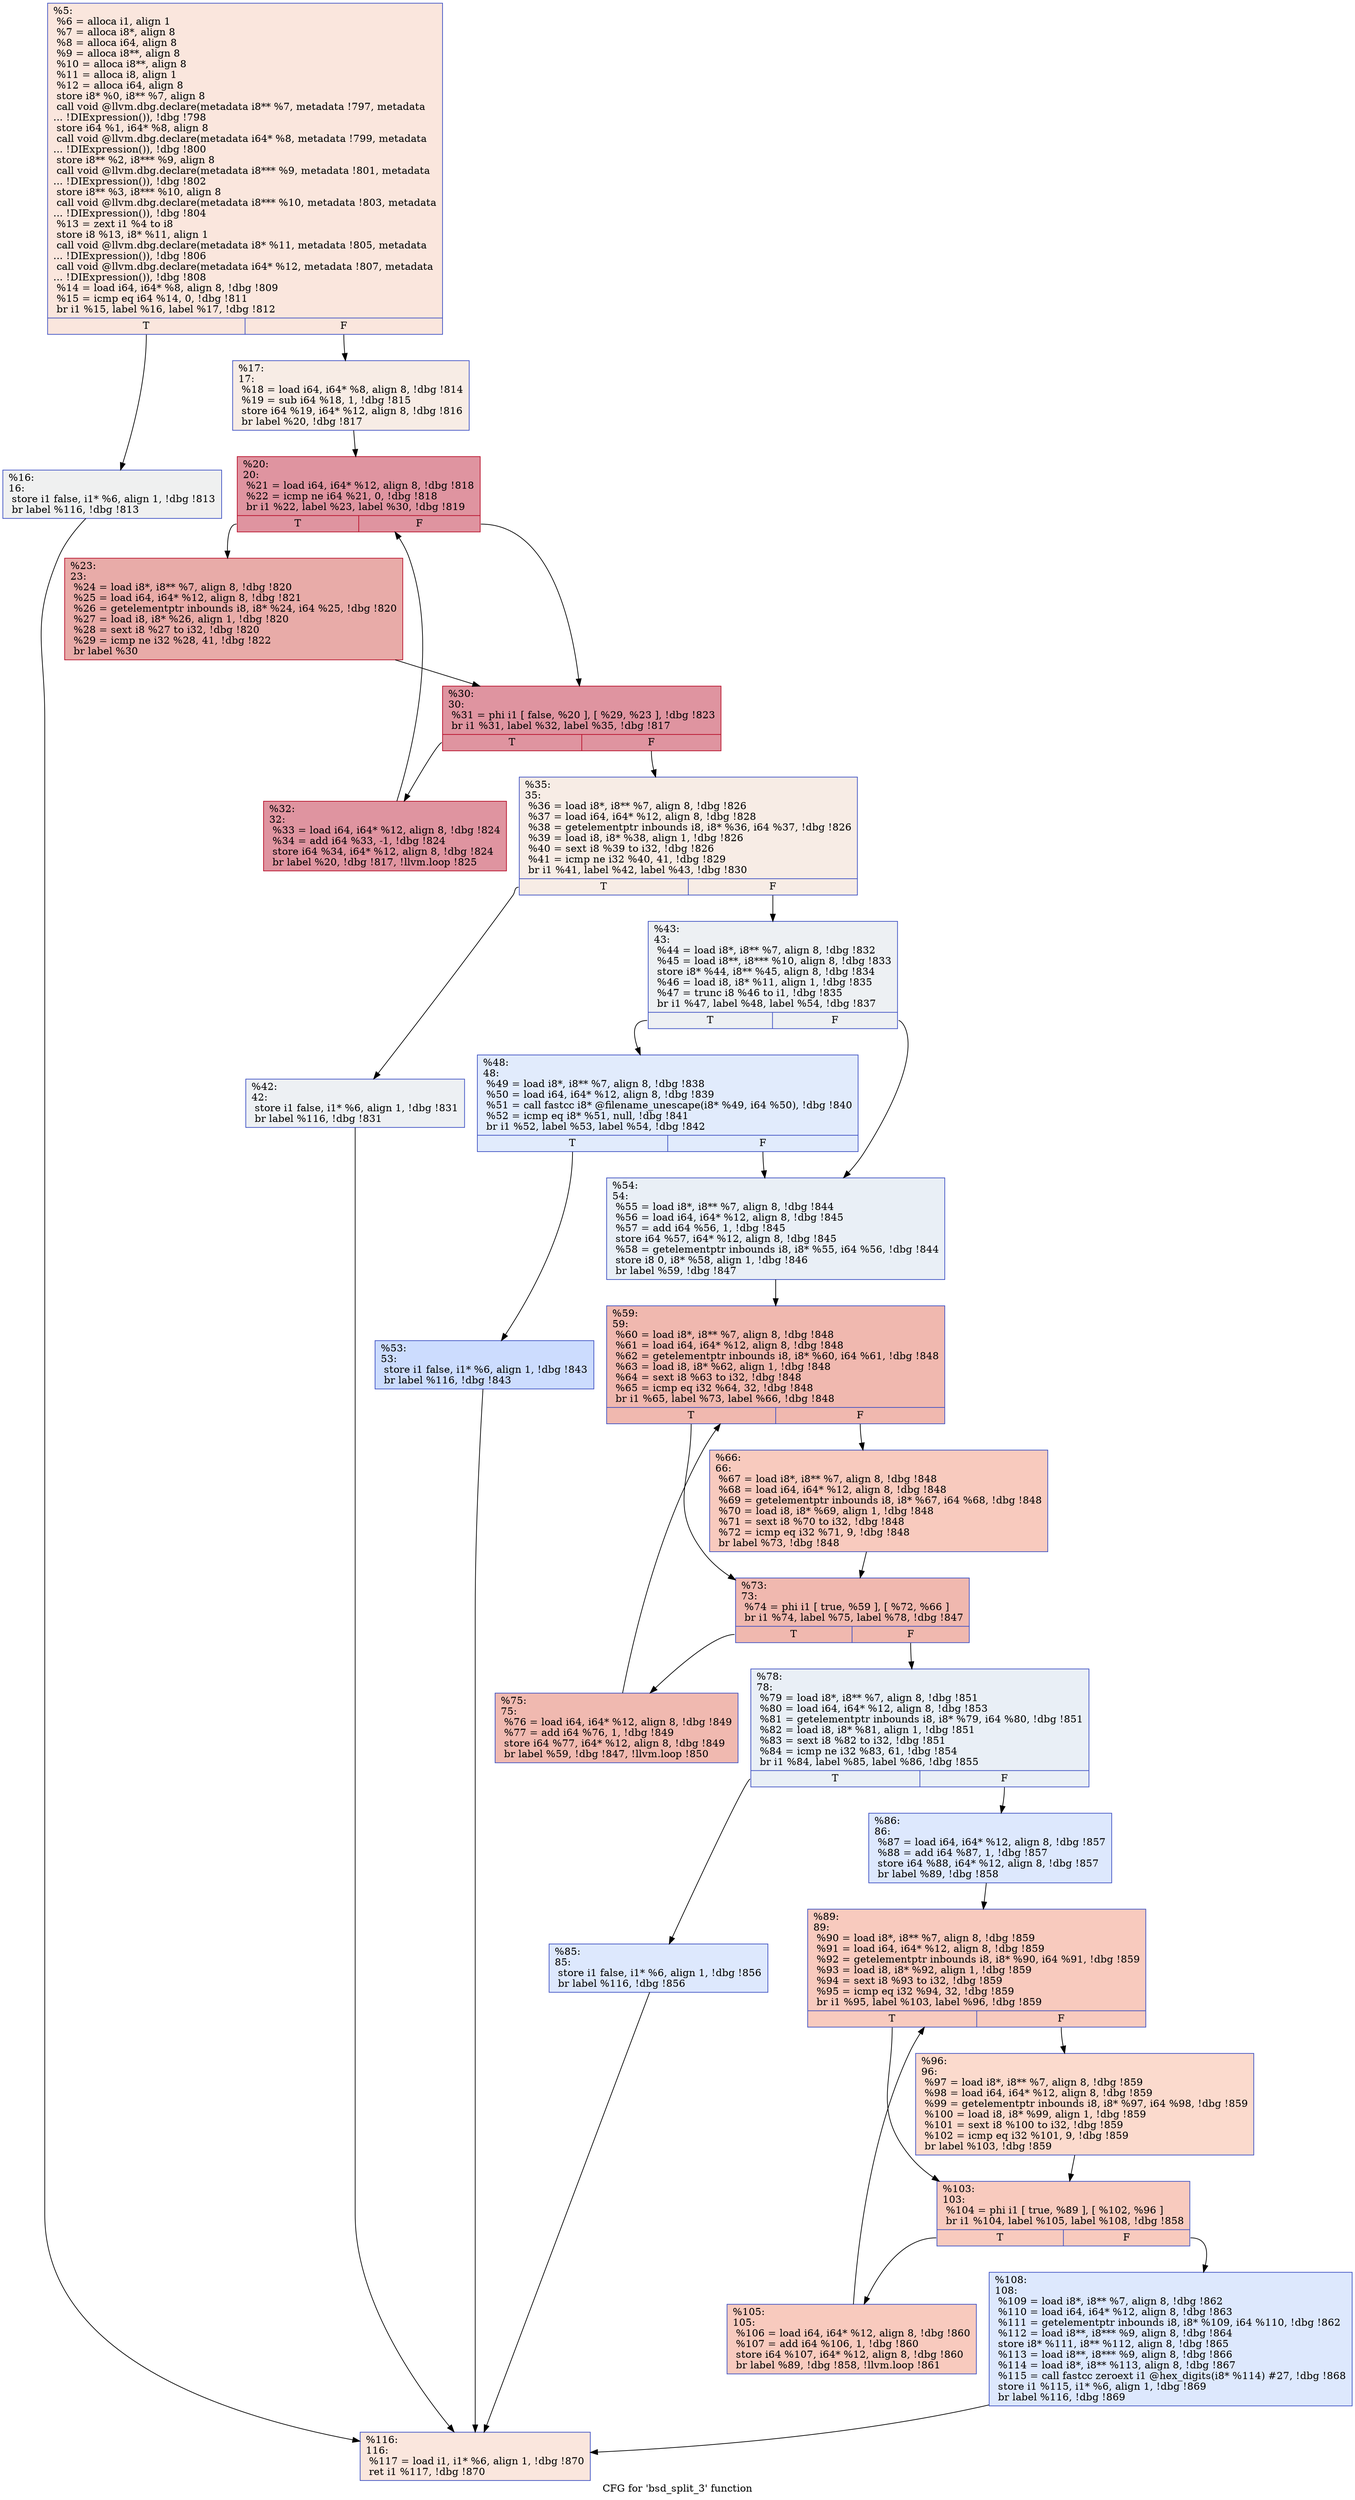 digraph "CFG for 'bsd_split_3' function" {
	label="CFG for 'bsd_split_3' function";

	Node0x2356820 [shape=record,color="#3d50c3ff", style=filled, fillcolor="#f3c7b170",label="{%5:\l  %6 = alloca i1, align 1\l  %7 = alloca i8*, align 8\l  %8 = alloca i64, align 8\l  %9 = alloca i8**, align 8\l  %10 = alloca i8**, align 8\l  %11 = alloca i8, align 1\l  %12 = alloca i64, align 8\l  store i8* %0, i8** %7, align 8\l  call void @llvm.dbg.declare(metadata i8** %7, metadata !797, metadata\l... !DIExpression()), !dbg !798\l  store i64 %1, i64* %8, align 8\l  call void @llvm.dbg.declare(metadata i64* %8, metadata !799, metadata\l... !DIExpression()), !dbg !800\l  store i8** %2, i8*** %9, align 8\l  call void @llvm.dbg.declare(metadata i8*** %9, metadata !801, metadata\l... !DIExpression()), !dbg !802\l  store i8** %3, i8*** %10, align 8\l  call void @llvm.dbg.declare(metadata i8*** %10, metadata !803, metadata\l... !DIExpression()), !dbg !804\l  %13 = zext i1 %4 to i8\l  store i8 %13, i8* %11, align 1\l  call void @llvm.dbg.declare(metadata i8* %11, metadata !805, metadata\l... !DIExpression()), !dbg !806\l  call void @llvm.dbg.declare(metadata i64* %12, metadata !807, metadata\l... !DIExpression()), !dbg !808\l  %14 = load i64, i64* %8, align 8, !dbg !809\l  %15 = icmp eq i64 %14, 0, !dbg !811\l  br i1 %15, label %16, label %17, !dbg !812\l|{<s0>T|<s1>F}}"];
	Node0x2356820:s0 -> Node0x2357a60;
	Node0x2356820:s1 -> Node0x2357ab0;
	Node0x2357a60 [shape=record,color="#3d50c3ff", style=filled, fillcolor="#dbdcde70",label="{%16:\l16:                                               \l  store i1 false, i1* %6, align 1, !dbg !813\l  br label %116, !dbg !813\l}"];
	Node0x2357a60 -> Node0x2359340;
	Node0x2357ab0 [shape=record,color="#3d50c3ff", style=filled, fillcolor="#ecd3c570",label="{%17:\l17:                                               \l  %18 = load i64, i64* %8, align 8, !dbg !814\l  %19 = sub i64 %18, 1, !dbg !815\l  store i64 %19, i64* %12, align 8, !dbg !816\l  br label %20, !dbg !817\l}"];
	Node0x2357ab0 -> Node0x2357b00;
	Node0x2357b00 [shape=record,color="#b70d28ff", style=filled, fillcolor="#b70d2870",label="{%20:\l20:                                               \l  %21 = load i64, i64* %12, align 8, !dbg !818\l  %22 = icmp ne i64 %21, 0, !dbg !818\l  br i1 %22, label %23, label %30, !dbg !819\l|{<s0>T|<s1>F}}"];
	Node0x2357b00:s0 -> Node0x2357b50;
	Node0x2357b00:s1 -> Node0x2357ba0;
	Node0x2357b50 [shape=record,color="#b70d28ff", style=filled, fillcolor="#cc403a70",label="{%23:\l23:                                               \l  %24 = load i8*, i8** %7, align 8, !dbg !820\l  %25 = load i64, i64* %12, align 8, !dbg !821\l  %26 = getelementptr inbounds i8, i8* %24, i64 %25, !dbg !820\l  %27 = load i8, i8* %26, align 1, !dbg !820\l  %28 = sext i8 %27 to i32, !dbg !820\l  %29 = icmp ne i32 %28, 41, !dbg !822\l  br label %30\l}"];
	Node0x2357b50 -> Node0x2357ba0;
	Node0x2357ba0 [shape=record,color="#b70d28ff", style=filled, fillcolor="#b70d2870",label="{%30:\l30:                                               \l  %31 = phi i1 [ false, %20 ], [ %29, %23 ], !dbg !823\l  br i1 %31, label %32, label %35, !dbg !817\l|{<s0>T|<s1>F}}"];
	Node0x2357ba0:s0 -> Node0x2357bf0;
	Node0x2357ba0:s1 -> Node0x2357c40;
	Node0x2357bf0 [shape=record,color="#b70d28ff", style=filled, fillcolor="#b70d2870",label="{%32:\l32:                                               \l  %33 = load i64, i64* %12, align 8, !dbg !824\l  %34 = add i64 %33, -1, !dbg !824\l  store i64 %34, i64* %12, align 8, !dbg !824\l  br label %20, !dbg !817, !llvm.loop !825\l}"];
	Node0x2357bf0 -> Node0x2357b00;
	Node0x2357c40 [shape=record,color="#3d50c3ff", style=filled, fillcolor="#ecd3c570",label="{%35:\l35:                                               \l  %36 = load i8*, i8** %7, align 8, !dbg !826\l  %37 = load i64, i64* %12, align 8, !dbg !828\l  %38 = getelementptr inbounds i8, i8* %36, i64 %37, !dbg !826\l  %39 = load i8, i8* %38, align 1, !dbg !826\l  %40 = sext i8 %39 to i32, !dbg !826\l  %41 = icmp ne i32 %40, 41, !dbg !829\l  br i1 %41, label %42, label %43, !dbg !830\l|{<s0>T|<s1>F}}"];
	Node0x2357c40:s0 -> Node0x2357c90;
	Node0x2357c40:s1 -> Node0x2358e40;
	Node0x2357c90 [shape=record,color="#3d50c3ff", style=filled, fillcolor="#d6dce470",label="{%42:\l42:                                               \l  store i1 false, i1* %6, align 1, !dbg !831\l  br label %116, !dbg !831\l}"];
	Node0x2357c90 -> Node0x2359340;
	Node0x2358e40 [shape=record,color="#3d50c3ff", style=filled, fillcolor="#d6dce470",label="{%43:\l43:                                               \l  %44 = load i8*, i8** %7, align 8, !dbg !832\l  %45 = load i8**, i8*** %10, align 8, !dbg !833\l  store i8* %44, i8** %45, align 8, !dbg !834\l  %46 = load i8, i8* %11, align 1, !dbg !835\l  %47 = trunc i8 %46 to i1, !dbg !835\l  br i1 %47, label %48, label %54, !dbg !837\l|{<s0>T|<s1>F}}"];
	Node0x2358e40:s0 -> Node0x2358e90;
	Node0x2358e40:s1 -> Node0x2358f30;
	Node0x2358e90 [shape=record,color="#3d50c3ff", style=filled, fillcolor="#bbd1f870",label="{%48:\l48:                                               \l  %49 = load i8*, i8** %7, align 8, !dbg !838\l  %50 = load i64, i64* %12, align 8, !dbg !839\l  %51 = call fastcc i8* @filename_unescape(i8* %49, i64 %50), !dbg !840\l  %52 = icmp eq i8* %51, null, !dbg !841\l  br i1 %52, label %53, label %54, !dbg !842\l|{<s0>T|<s1>F}}"];
	Node0x2358e90:s0 -> Node0x2358ee0;
	Node0x2358e90:s1 -> Node0x2358f30;
	Node0x2358ee0 [shape=record,color="#3d50c3ff", style=filled, fillcolor="#8caffe70",label="{%53:\l53:                                               \l  store i1 false, i1* %6, align 1, !dbg !843\l  br label %116, !dbg !843\l}"];
	Node0x2358ee0 -> Node0x2359340;
	Node0x2358f30 [shape=record,color="#3d50c3ff", style=filled, fillcolor="#cedaeb70",label="{%54:\l54:                                               \l  %55 = load i8*, i8** %7, align 8, !dbg !844\l  %56 = load i64, i64* %12, align 8, !dbg !845\l  %57 = add i64 %56, 1, !dbg !845\l  store i64 %57, i64* %12, align 8, !dbg !845\l  %58 = getelementptr inbounds i8, i8* %55, i64 %56, !dbg !844\l  store i8 0, i8* %58, align 1, !dbg !846\l  br label %59, !dbg !847\l}"];
	Node0x2358f30 -> Node0x2358f80;
	Node0x2358f80 [shape=record,color="#3d50c3ff", style=filled, fillcolor="#dc5d4a70",label="{%59:\l59:                                               \l  %60 = load i8*, i8** %7, align 8, !dbg !848\l  %61 = load i64, i64* %12, align 8, !dbg !848\l  %62 = getelementptr inbounds i8, i8* %60, i64 %61, !dbg !848\l  %63 = load i8, i8* %62, align 1, !dbg !848\l  %64 = sext i8 %63 to i32, !dbg !848\l  %65 = icmp eq i32 %64, 32, !dbg !848\l  br i1 %65, label %73, label %66, !dbg !848\l|{<s0>T|<s1>F}}"];
	Node0x2358f80:s0 -> Node0x2359020;
	Node0x2358f80:s1 -> Node0x2358fd0;
	Node0x2358fd0 [shape=record,color="#3d50c3ff", style=filled, fillcolor="#ef886b70",label="{%66:\l66:                                               \l  %67 = load i8*, i8** %7, align 8, !dbg !848\l  %68 = load i64, i64* %12, align 8, !dbg !848\l  %69 = getelementptr inbounds i8, i8* %67, i64 %68, !dbg !848\l  %70 = load i8, i8* %69, align 1, !dbg !848\l  %71 = sext i8 %70 to i32, !dbg !848\l  %72 = icmp eq i32 %71, 9, !dbg !848\l  br label %73, !dbg !848\l}"];
	Node0x2358fd0 -> Node0x2359020;
	Node0x2359020 [shape=record,color="#3d50c3ff", style=filled, fillcolor="#dc5d4a70",label="{%73:\l73:                                               \l  %74 = phi i1 [ true, %59 ], [ %72, %66 ]\l  br i1 %74, label %75, label %78, !dbg !847\l|{<s0>T|<s1>F}}"];
	Node0x2359020:s0 -> Node0x2359070;
	Node0x2359020:s1 -> Node0x23590c0;
	Node0x2359070 [shape=record,color="#3d50c3ff", style=filled, fillcolor="#de614d70",label="{%75:\l75:                                               \l  %76 = load i64, i64* %12, align 8, !dbg !849\l  %77 = add i64 %76, 1, !dbg !849\l  store i64 %77, i64* %12, align 8, !dbg !849\l  br label %59, !dbg !847, !llvm.loop !850\l}"];
	Node0x2359070 -> Node0x2358f80;
	Node0x23590c0 [shape=record,color="#3d50c3ff", style=filled, fillcolor="#cedaeb70",label="{%78:\l78:                                               \l  %79 = load i8*, i8** %7, align 8, !dbg !851\l  %80 = load i64, i64* %12, align 8, !dbg !853\l  %81 = getelementptr inbounds i8, i8* %79, i64 %80, !dbg !851\l  %82 = load i8, i8* %81, align 1, !dbg !851\l  %83 = sext i8 %82 to i32, !dbg !851\l  %84 = icmp ne i32 %83, 61, !dbg !854\l  br i1 %84, label %85, label %86, !dbg !855\l|{<s0>T|<s1>F}}"];
	Node0x23590c0:s0 -> Node0x2359110;
	Node0x23590c0:s1 -> Node0x2359160;
	Node0x2359110 [shape=record,color="#3d50c3ff", style=filled, fillcolor="#b2ccfb70",label="{%85:\l85:                                               \l  store i1 false, i1* %6, align 1, !dbg !856\l  br label %116, !dbg !856\l}"];
	Node0x2359110 -> Node0x2359340;
	Node0x2359160 [shape=record,color="#3d50c3ff", style=filled, fillcolor="#b2ccfb70",label="{%86:\l86:                                               \l  %87 = load i64, i64* %12, align 8, !dbg !857\l  %88 = add i64 %87, 1, !dbg !857\l  store i64 %88, i64* %12, align 8, !dbg !857\l  br label %89, !dbg !858\l}"];
	Node0x2359160 -> Node0x23591b0;
	Node0x23591b0 [shape=record,color="#3d50c3ff", style=filled, fillcolor="#ef886b70",label="{%89:\l89:                                               \l  %90 = load i8*, i8** %7, align 8, !dbg !859\l  %91 = load i64, i64* %12, align 8, !dbg !859\l  %92 = getelementptr inbounds i8, i8* %90, i64 %91, !dbg !859\l  %93 = load i8, i8* %92, align 1, !dbg !859\l  %94 = sext i8 %93 to i32, !dbg !859\l  %95 = icmp eq i32 %94, 32, !dbg !859\l  br i1 %95, label %103, label %96, !dbg !859\l|{<s0>T|<s1>F}}"];
	Node0x23591b0:s0 -> Node0x2359250;
	Node0x23591b0:s1 -> Node0x2359200;
	Node0x2359200 [shape=record,color="#3d50c3ff", style=filled, fillcolor="#f7ac8e70",label="{%96:\l96:                                               \l  %97 = load i8*, i8** %7, align 8, !dbg !859\l  %98 = load i64, i64* %12, align 8, !dbg !859\l  %99 = getelementptr inbounds i8, i8* %97, i64 %98, !dbg !859\l  %100 = load i8, i8* %99, align 1, !dbg !859\l  %101 = sext i8 %100 to i32, !dbg !859\l  %102 = icmp eq i32 %101, 9, !dbg !859\l  br label %103, !dbg !859\l}"];
	Node0x2359200 -> Node0x2359250;
	Node0x2359250 [shape=record,color="#3d50c3ff", style=filled, fillcolor="#ef886b70",label="{%103:\l103:                                              \l  %104 = phi i1 [ true, %89 ], [ %102, %96 ]\l  br i1 %104, label %105, label %108, !dbg !858\l|{<s0>T|<s1>F}}"];
	Node0x2359250:s0 -> Node0x23592a0;
	Node0x2359250:s1 -> Node0x23592f0;
	Node0x23592a0 [shape=record,color="#3d50c3ff", style=filled, fillcolor="#ef886b70",label="{%105:\l105:                                              \l  %106 = load i64, i64* %12, align 8, !dbg !860\l  %107 = add i64 %106, 1, !dbg !860\l  store i64 %107, i64* %12, align 8, !dbg !860\l  br label %89, !dbg !858, !llvm.loop !861\l}"];
	Node0x23592a0 -> Node0x23591b0;
	Node0x23592f0 [shape=record,color="#3d50c3ff", style=filled, fillcolor="#b2ccfb70",label="{%108:\l108:                                              \l  %109 = load i8*, i8** %7, align 8, !dbg !862\l  %110 = load i64, i64* %12, align 8, !dbg !863\l  %111 = getelementptr inbounds i8, i8* %109, i64 %110, !dbg !862\l  %112 = load i8**, i8*** %9, align 8, !dbg !864\l  store i8* %111, i8** %112, align 8, !dbg !865\l  %113 = load i8**, i8*** %9, align 8, !dbg !866\l  %114 = load i8*, i8** %113, align 8, !dbg !867\l  %115 = call fastcc zeroext i1 @hex_digits(i8* %114) #27, !dbg !868\l  store i1 %115, i1* %6, align 1, !dbg !869\l  br label %116, !dbg !869\l}"];
	Node0x23592f0 -> Node0x2359340;
	Node0x2359340 [shape=record,color="#3d50c3ff", style=filled, fillcolor="#f3c7b170",label="{%116:\l116:                                              \l  %117 = load i1, i1* %6, align 1, !dbg !870\l  ret i1 %117, !dbg !870\l}"];
}
